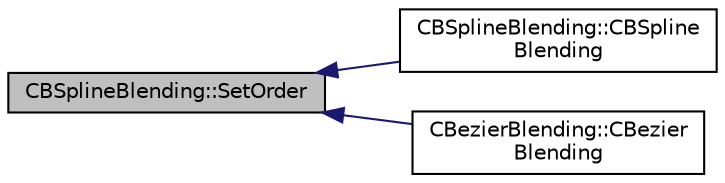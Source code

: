 digraph "CBSplineBlending::SetOrder"
{
  edge [fontname="Helvetica",fontsize="10",labelfontname="Helvetica",labelfontsize="10"];
  node [fontname="Helvetica",fontsize="10",shape=record];
  rankdir="LR";
  Node14 [label="CBSplineBlending::SetOrder",height=0.2,width=0.4,color="black", fillcolor="grey75", style="filled", fontcolor="black"];
  Node14 -> Node15 [dir="back",color="midnightblue",fontsize="10",style="solid",fontname="Helvetica"];
  Node15 [label="CBSplineBlending::CBSpline\lBlending",height=0.2,width=0.4,color="black", fillcolor="white", style="filled",URL="$class_c_b_spline_blending.html#a611cfd699c022a1ae2f2d733ce8d2bd8",tooltip="Constructor of the class. "];
  Node14 -> Node16 [dir="back",color="midnightblue",fontsize="10",style="solid",fontname="Helvetica"];
  Node16 [label="CBezierBlending::CBezier\lBlending",height=0.2,width=0.4,color="black", fillcolor="white", style="filled",URL="$class_c_bezier_blending.html#a959236e588b851b698fb4a388578b68e",tooltip="Constructor of the class. "];
}
